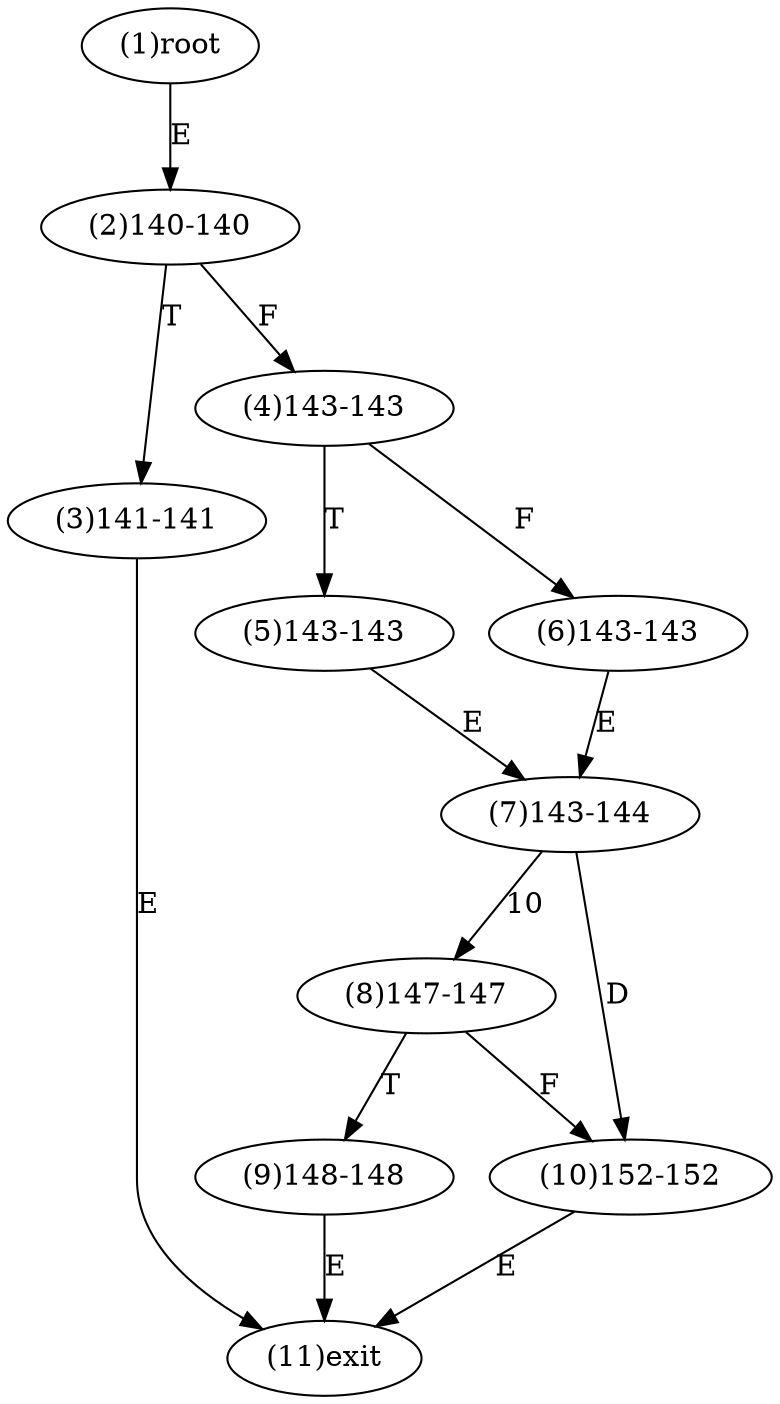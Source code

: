 digraph "" { 
1[ label="(1)root"];
2[ label="(2)140-140"];
3[ label="(3)141-141"];
4[ label="(4)143-143"];
5[ label="(5)143-143"];
6[ label="(6)143-143"];
7[ label="(7)143-144"];
8[ label="(8)147-147"];
9[ label="(9)148-148"];
10[ label="(10)152-152"];
11[ label="(11)exit"];
1->2[ label="E"];
2->4[ label="F"];
2->3[ label="T"];
3->11[ label="E"];
4->6[ label="F"];
4->5[ label="T"];
5->7[ label="E"];
6->7[ label="E"];
7->8[ label="10"];
7->10[ label="D"];
8->10[ label="F"];
8->9[ label="T"];
9->11[ label="E"];
10->11[ label="E"];
}